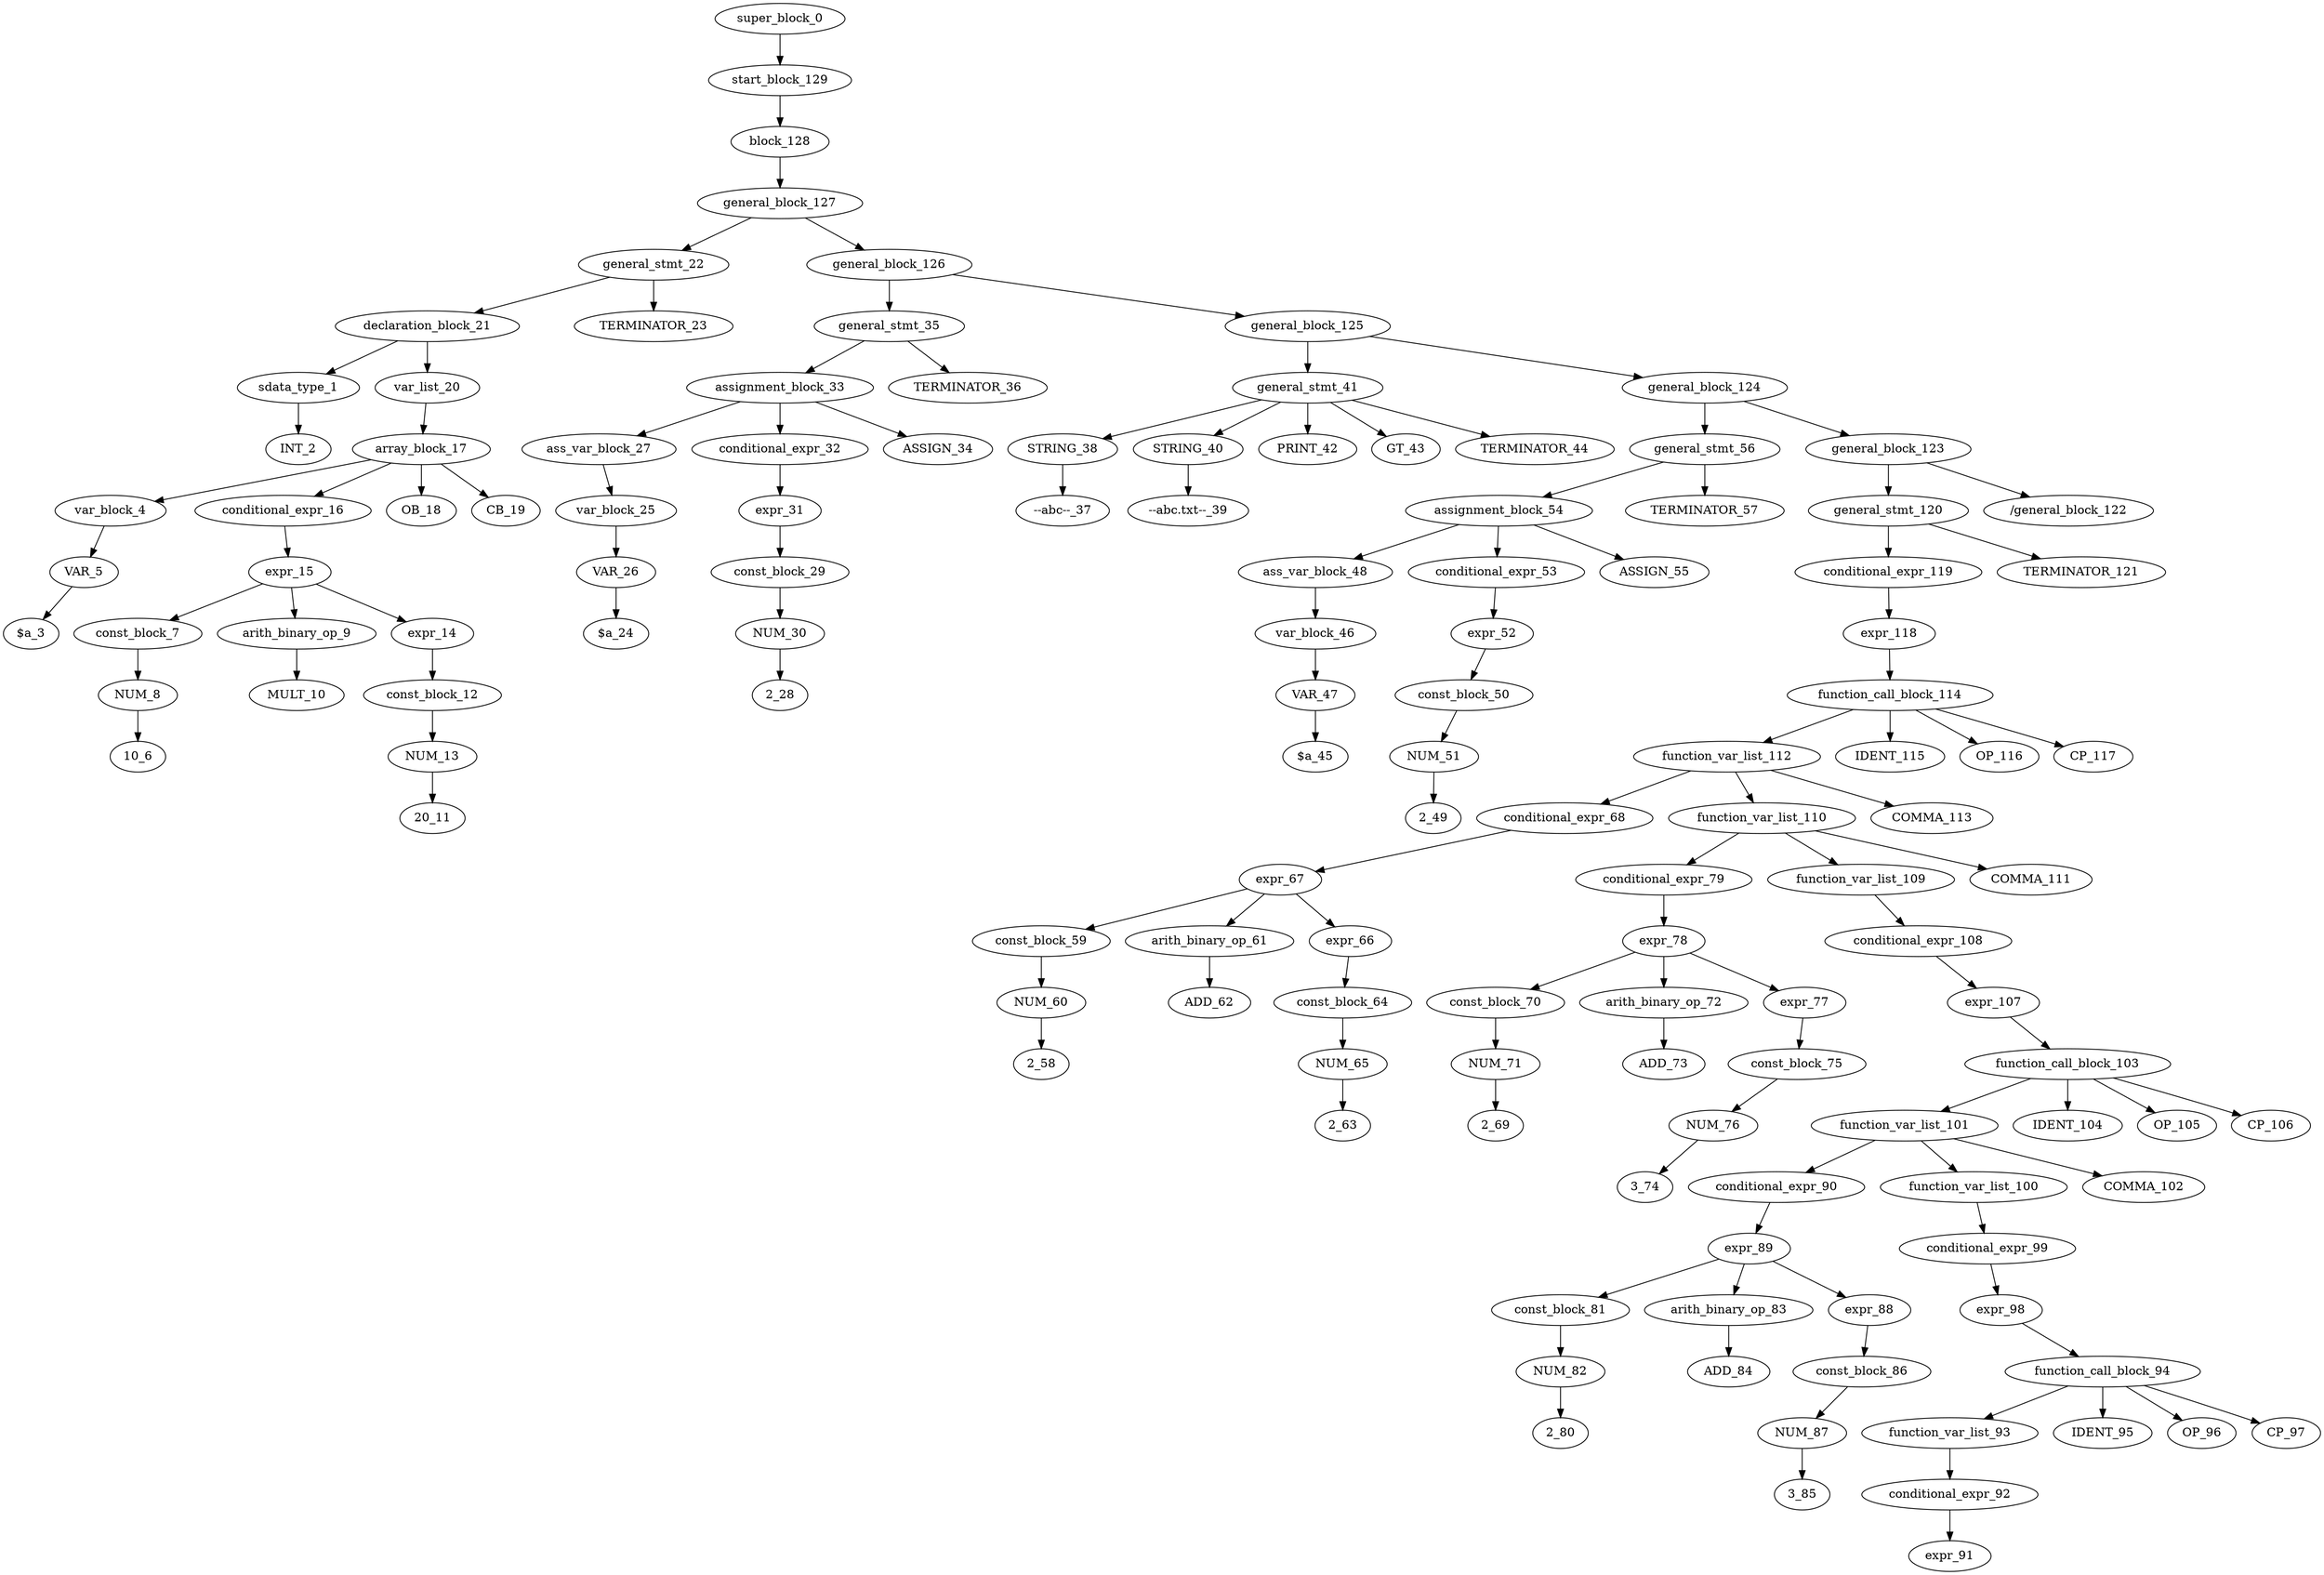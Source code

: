 digraph G {
	super_block_0 -> start_block_129 [key=128];
sdata_type_1 -> INT_2 [key=0];
var_block_4 -> VAR_5 [key=2];
VAR_5 -> "$a_3" [key=1];
const_block_7 -> NUM_8 [key=4];
NUM_8 -> "10_6" [key=3];
arith_binary_op_9 -> MULT_10 [key=5];
const_block_12 -> NUM_13 [key=7];
NUM_13 -> "20_11" [key=6];
expr_14 -> const_block_12 [key=8];
expr_15 -> const_block_7 [key=9];
expr_15 -> arith_binary_op_9 [key=10];
expr_15 -> expr_14 [key=11];
conditional_expr_16 -> expr_15 [key=12];
array_block_17 -> var_block_4 [key=13];
array_block_17 -> conditional_expr_16 [key=15];
array_block_17 -> OB_18 [key=14];
array_block_17 -> CB_19 [key=16];
var_list_20 -> array_block_17 [key=17];
declaration_block_21 -> sdata_type_1 [key=18];
declaration_block_21 -> var_list_20 [key=19];
general_stmt_22 -> declaration_block_21 [key=20];
general_stmt_22 -> TERMINATOR_23 [key=21];
var_block_25 -> VAR_26 [key=23];
VAR_26 -> "$a_24" [key=22];
ass_var_block_27 -> var_block_25 [key=24];
const_block_29 -> NUM_30 [key=26];
NUM_30 -> "2_28" [key=25];
expr_31 -> const_block_29 [key=27];
conditional_expr_32 -> expr_31 [key=28];
assignment_block_33 -> ass_var_block_27 [key=29];
assignment_block_33 -> conditional_expr_32 [key=31];
assignment_block_33 -> ASSIGN_34 [key=30];
general_stmt_35 -> assignment_block_33 [key=32];
general_stmt_35 -> TERMINATOR_36 [key=33];
STRING_38 -> "--abc--_37" [key=34];
STRING_40 -> "--abc.txt--_39" [key=35];
general_stmt_41 -> STRING_38 [key=37];
general_stmt_41 -> STRING_40 [key=39];
general_stmt_41 -> PRINT_42 [key=36];
general_stmt_41 -> GT_43 [key=38];
general_stmt_41 -> TERMINATOR_44 [key=40];
var_block_46 -> VAR_47 [key=42];
VAR_47 -> "$a_45" [key=41];
ass_var_block_48 -> var_block_46 [key=43];
const_block_50 -> NUM_51 [key=45];
NUM_51 -> "2_49" [key=44];
expr_52 -> const_block_50 [key=46];
conditional_expr_53 -> expr_52 [key=47];
assignment_block_54 -> ass_var_block_48 [key=48];
assignment_block_54 -> conditional_expr_53 [key=50];
assignment_block_54 -> ASSIGN_55 [key=49];
general_stmt_56 -> assignment_block_54 [key=51];
general_stmt_56 -> TERMINATOR_57 [key=52];
const_block_59 -> NUM_60 [key=54];
NUM_60 -> "2_58" [key=53];
arith_binary_op_61 -> ADD_62 [key=55];
const_block_64 -> NUM_65 [key=57];
NUM_65 -> "2_63" [key=56];
expr_66 -> const_block_64 [key=58];
expr_67 -> const_block_59 [key=59];
expr_67 -> arith_binary_op_61 [key=60];
expr_67 -> expr_66 [key=61];
conditional_expr_68 -> expr_67 [key=62];
const_block_70 -> NUM_71 [key=64];
NUM_71 -> "2_69" [key=63];
arith_binary_op_72 -> ADD_73 [key=65];
const_block_75 -> NUM_76 [key=67];
NUM_76 -> "3_74" [key=66];
expr_77 -> const_block_75 [key=68];
expr_78 -> const_block_70 [key=69];
expr_78 -> arith_binary_op_72 [key=70];
expr_78 -> expr_77 [key=71];
conditional_expr_79 -> expr_78 [key=72];
const_block_81 -> NUM_82 [key=74];
NUM_82 -> "2_80" [key=73];
arith_binary_op_83 -> ADD_84 [key=75];
const_block_86 -> NUM_87 [key=77];
NUM_87 -> "3_85" [key=76];
expr_88 -> const_block_86 [key=78];
expr_89 -> const_block_81 [key=79];
expr_89 -> arith_binary_op_83 [key=80];
expr_89 -> expr_88 [key=81];
conditional_expr_90 -> expr_89 [key=82];
conditional_expr_92 -> expr_91 [key=83];
function_var_list_93 -> conditional_expr_92 [key=84];
function_call_block_94 -> function_var_list_93 [key=87];
function_call_block_94 -> IDENT_95 [key=85];
function_call_block_94 -> OP_96 [key=86];
function_call_block_94 -> CP_97 [key=88];
expr_98 -> function_call_block_94 [key=89];
conditional_expr_99 -> expr_98 [key=90];
function_var_list_100 -> conditional_expr_99 [key=91];
function_var_list_101 -> conditional_expr_90 [key=92];
function_var_list_101 -> function_var_list_100 [key=94];
function_var_list_101 -> COMMA_102 [key=93];
function_call_block_103 -> function_var_list_101 [key=97];
function_call_block_103 -> IDENT_104 [key=95];
function_call_block_103 -> OP_105 [key=96];
function_call_block_103 -> CP_106 [key=98];
expr_107 -> function_call_block_103 [key=99];
conditional_expr_108 -> expr_107 [key=100];
function_var_list_109 -> conditional_expr_108 [key=101];
function_var_list_110 -> conditional_expr_79 [key=102];
function_var_list_110 -> function_var_list_109 [key=104];
function_var_list_110 -> COMMA_111 [key=103];
function_var_list_112 -> conditional_expr_68 [key=105];
function_var_list_112 -> function_var_list_110 [key=107];
function_var_list_112 -> COMMA_113 [key=106];
function_call_block_114 -> function_var_list_112 [key=110];
function_call_block_114 -> IDENT_115 [key=108];
function_call_block_114 -> OP_116 [key=109];
function_call_block_114 -> CP_117 [key=111];
expr_118 -> function_call_block_114 [key=112];
conditional_expr_119 -> expr_118 [key=113];
general_stmt_120 -> conditional_expr_119 [key=114];
general_stmt_120 -> TERMINATOR_121 [key=115];
general_block_123 -> general_stmt_120 [key=116];
general_block_123 -> "/general_block_122" [key=117];
general_block_124 -> general_stmt_56 [key=118];
general_block_124 -> general_block_123 [key=119];
general_block_125 -> general_stmt_41 [key=120];
general_block_125 -> general_block_124 [key=121];
general_block_126 -> general_stmt_35 [key=122];
general_block_126 -> general_block_125 [key=123];
general_block_127 -> general_stmt_22 [key=124];
general_block_127 -> general_block_126 [key=125];
block_128 -> general_block_127 [key=126];
start_block_129 -> block_128 [key=127];
}

